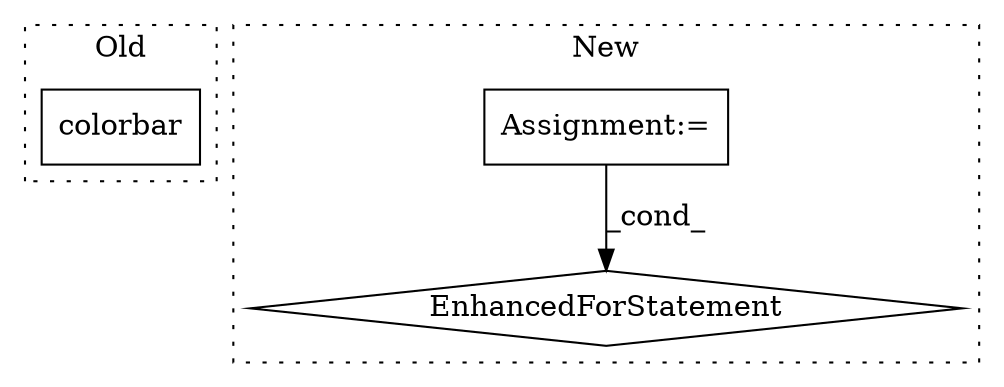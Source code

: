 digraph G {
subgraph cluster0 {
1 [label="colorbar" a="32" s="1435" l="10" shape="box"];
label = "Old";
style="dotted";
}
subgraph cluster1 {
2 [label="EnhancedForStatement" a="70" s="1726,1791" l="53,2" shape="diamond"];
3 [label="Assignment:=" a="7" s="1726,1791" l="53,2" shape="box"];
label = "New";
style="dotted";
}
3 -> 2 [label="_cond_"];
}